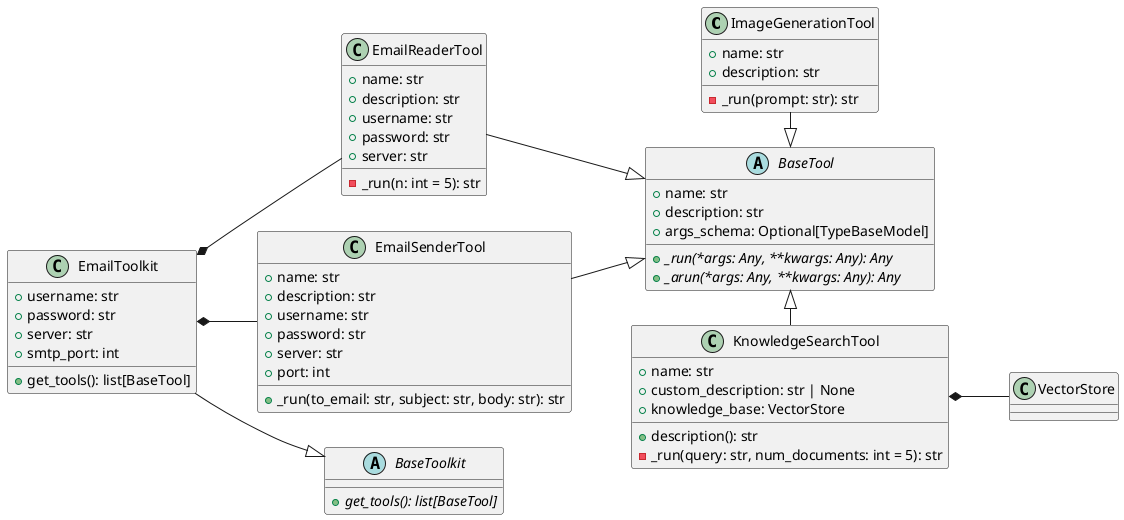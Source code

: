 @startuml base
' skinparam classAttributeIconSize 0
left to right direction

class ImageGenerationTool {
  + name: str
  + description: str
  - _run(prompt: str): str
}

class EmailToolkit {
  + username: str
  + password: str
  + server: str
  + smtp_port: int
  + get_tools(): list[BaseTool]
}

class EmailReaderTool {
  + name: str
  + description: str
  + username: str
  + password: str
  + server: str
  - _run(n: int = 5): str
}
class EmailSenderTool {
  + name: str
  + description: str
  + username: str
  + password: str
  + server: str
  + port: int

  + _run(to_email: str, subject: str, body: str): str
}

class KnowledgeSearchTool {
  + name: str
  + custom_description: str | None
  + knowledge_base: VectorStore
  + description(): str
  - _run(query: str, num_documents: int = 5): str
}

abstract class BaseTool {
  + name: str
  + description: str
  + args_schema: Optional[TypeBaseModel]

  + {abstract} _run(*args: Any, **kwargs: Any): Any
  + {abstract} _arun(*args: Any, **kwargs: Any): Any
}

abstract class BaseToolkit {
  + {abstract} get_tools(): list[BaseTool]
}


BaseTool <|--left-- ImageGenerationTool
BaseTool <|--left-- EmailReaderTool
EmailSenderTool --|> BaseTool
BaseTool <|--right-- KnowledgeSearchTool
EmailToolkit --|> BaseToolkit

EmailToolkit *-- EmailReaderTool
EmailToolkit *-- EmailSenderTool
KnowledgeSearchTool *-- VectorStore

@enduml